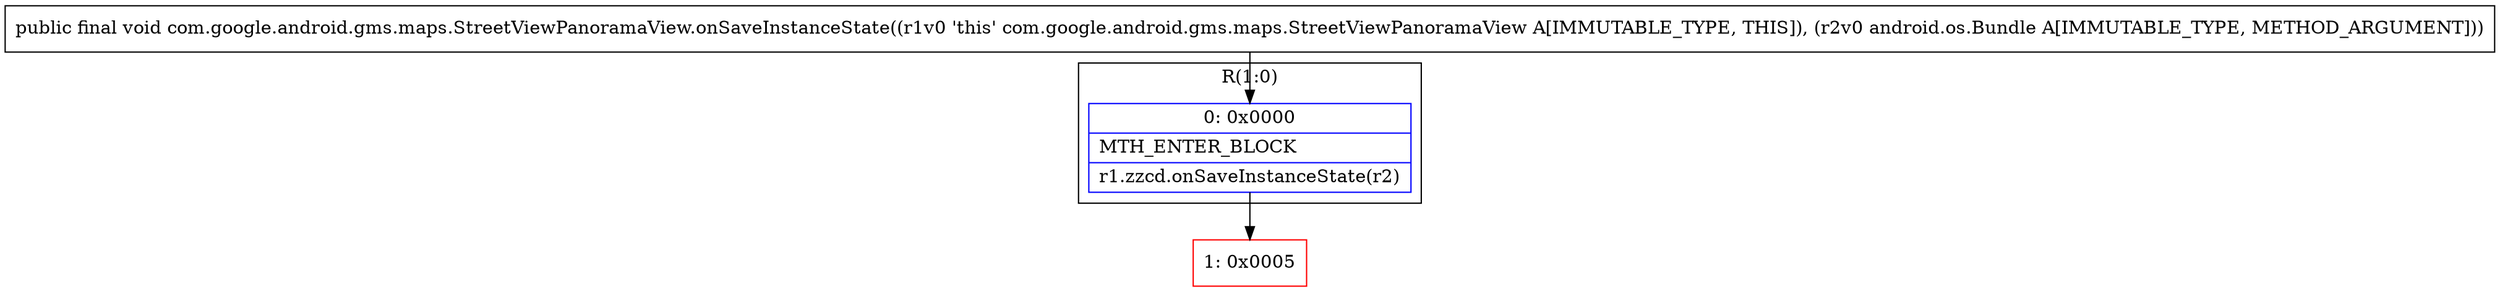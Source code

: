 digraph "CFG forcom.google.android.gms.maps.StreetViewPanoramaView.onSaveInstanceState(Landroid\/os\/Bundle;)V" {
subgraph cluster_Region_1431803026 {
label = "R(1:0)";
node [shape=record,color=blue];
Node_0 [shape=record,label="{0\:\ 0x0000|MTH_ENTER_BLOCK\l|r1.zzcd.onSaveInstanceState(r2)\l}"];
}
Node_1 [shape=record,color=red,label="{1\:\ 0x0005}"];
MethodNode[shape=record,label="{public final void com.google.android.gms.maps.StreetViewPanoramaView.onSaveInstanceState((r1v0 'this' com.google.android.gms.maps.StreetViewPanoramaView A[IMMUTABLE_TYPE, THIS]), (r2v0 android.os.Bundle A[IMMUTABLE_TYPE, METHOD_ARGUMENT])) }"];
MethodNode -> Node_0;
Node_0 -> Node_1;
}

